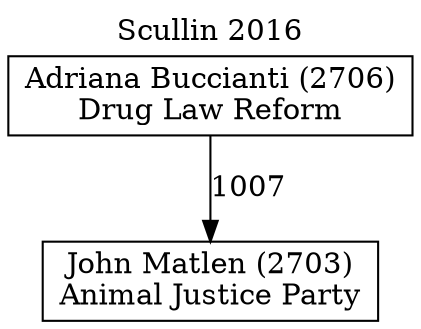 // House preference flow
digraph "John Matlen (2703)_Scullin_2016" {
	graph [label="Scullin 2016" labelloc=t mclimit=2]
	node [shape=box]
	"John Matlen (2703)" [label="John Matlen (2703)
Animal Justice Party"]
	"Adriana Buccianti (2706)" [label="Adriana Buccianti (2706)
Drug Law Reform"]
	"Adriana Buccianti (2706)" -> "John Matlen (2703)" [label=1007]
}
